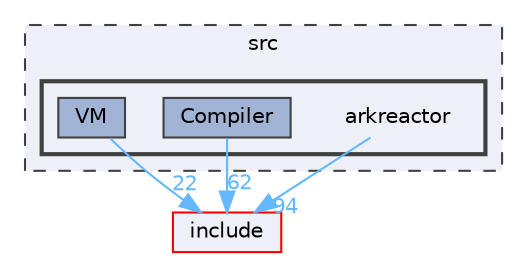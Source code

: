 digraph "/Users/fola/Documents/ArkScript/Ark/src/arkreactor"
{
 // INTERACTIVE_SVG=YES
 // LATEX_PDF_SIZE
  bgcolor="transparent";
  edge [fontname=Helvetica,fontsize=10,labelfontname=Helvetica,labelfontsize=10];
  node [fontname=Helvetica,fontsize=10,shape=box,height=0.2,width=0.4];
  compound=true
  subgraph clusterdir_68267d1309a1af8e8297ef4c3efbcdba {
    graph [ bgcolor="#edf0f7", pencolor="grey25", label="src", fontname=Helvetica,fontsize=10 style="filled,dashed", URL="dir_68267d1309a1af8e8297ef4c3efbcdba.html",tooltip=""]
  subgraph clusterdir_e0d450b481c7e7e5abacff9799e54b3d {
    graph [ bgcolor="#edf0f7", pencolor="grey25", label="", fontname=Helvetica,fontsize=10 style="filled,bold", URL="dir_e0d450b481c7e7e5abacff9799e54b3d.html",tooltip=""]
    dir_e0d450b481c7e7e5abacff9799e54b3d [shape=plaintext, label="arkreactor"];
  dir_548d85becfdd8b4d1d64f6a452aea6ab [label="Compiler", fillcolor="#a2b4d6", color="grey25", style="filled", URL="dir_548d85becfdd8b4d1d64f6a452aea6ab.html",tooltip=""];
  dir_9600556d5cc28570e4ccd195a3befa41 [label="VM", fillcolor="#a2b4d6", color="grey25", style="filled", URL="dir_9600556d5cc28570e4ccd195a3befa41.html",tooltip=""];
  }
  }
  dir_d44c64559bbebec7f509842c48db8b23 [label="include", fillcolor="#edf0f7", color="red", style="filled", URL="dir_d44c64559bbebec7f509842c48db8b23.html",tooltip=""];
  dir_e0d450b481c7e7e5abacff9799e54b3d->dir_d44c64559bbebec7f509842c48db8b23 [headlabel="94", labeldistance=1.5 headhref="dir_000001_000021.html" href="dir_000001_000021.html" color="steelblue1" fontcolor="steelblue1"];
  dir_548d85becfdd8b4d1d64f6a452aea6ab->dir_d44c64559bbebec7f509842c48db8b23 [headlabel="62", labeldistance=1.5 headhref="dir_000009_000021.html" href="dir_000009_000021.html" color="steelblue1" fontcolor="steelblue1"];
  dir_9600556d5cc28570e4ccd195a3befa41->dir_d44c64559bbebec7f509842c48db8b23 [headlabel="22", labeldistance=1.5 headhref="dir_000044_000021.html" href="dir_000044_000021.html" color="steelblue1" fontcolor="steelblue1"];
}
